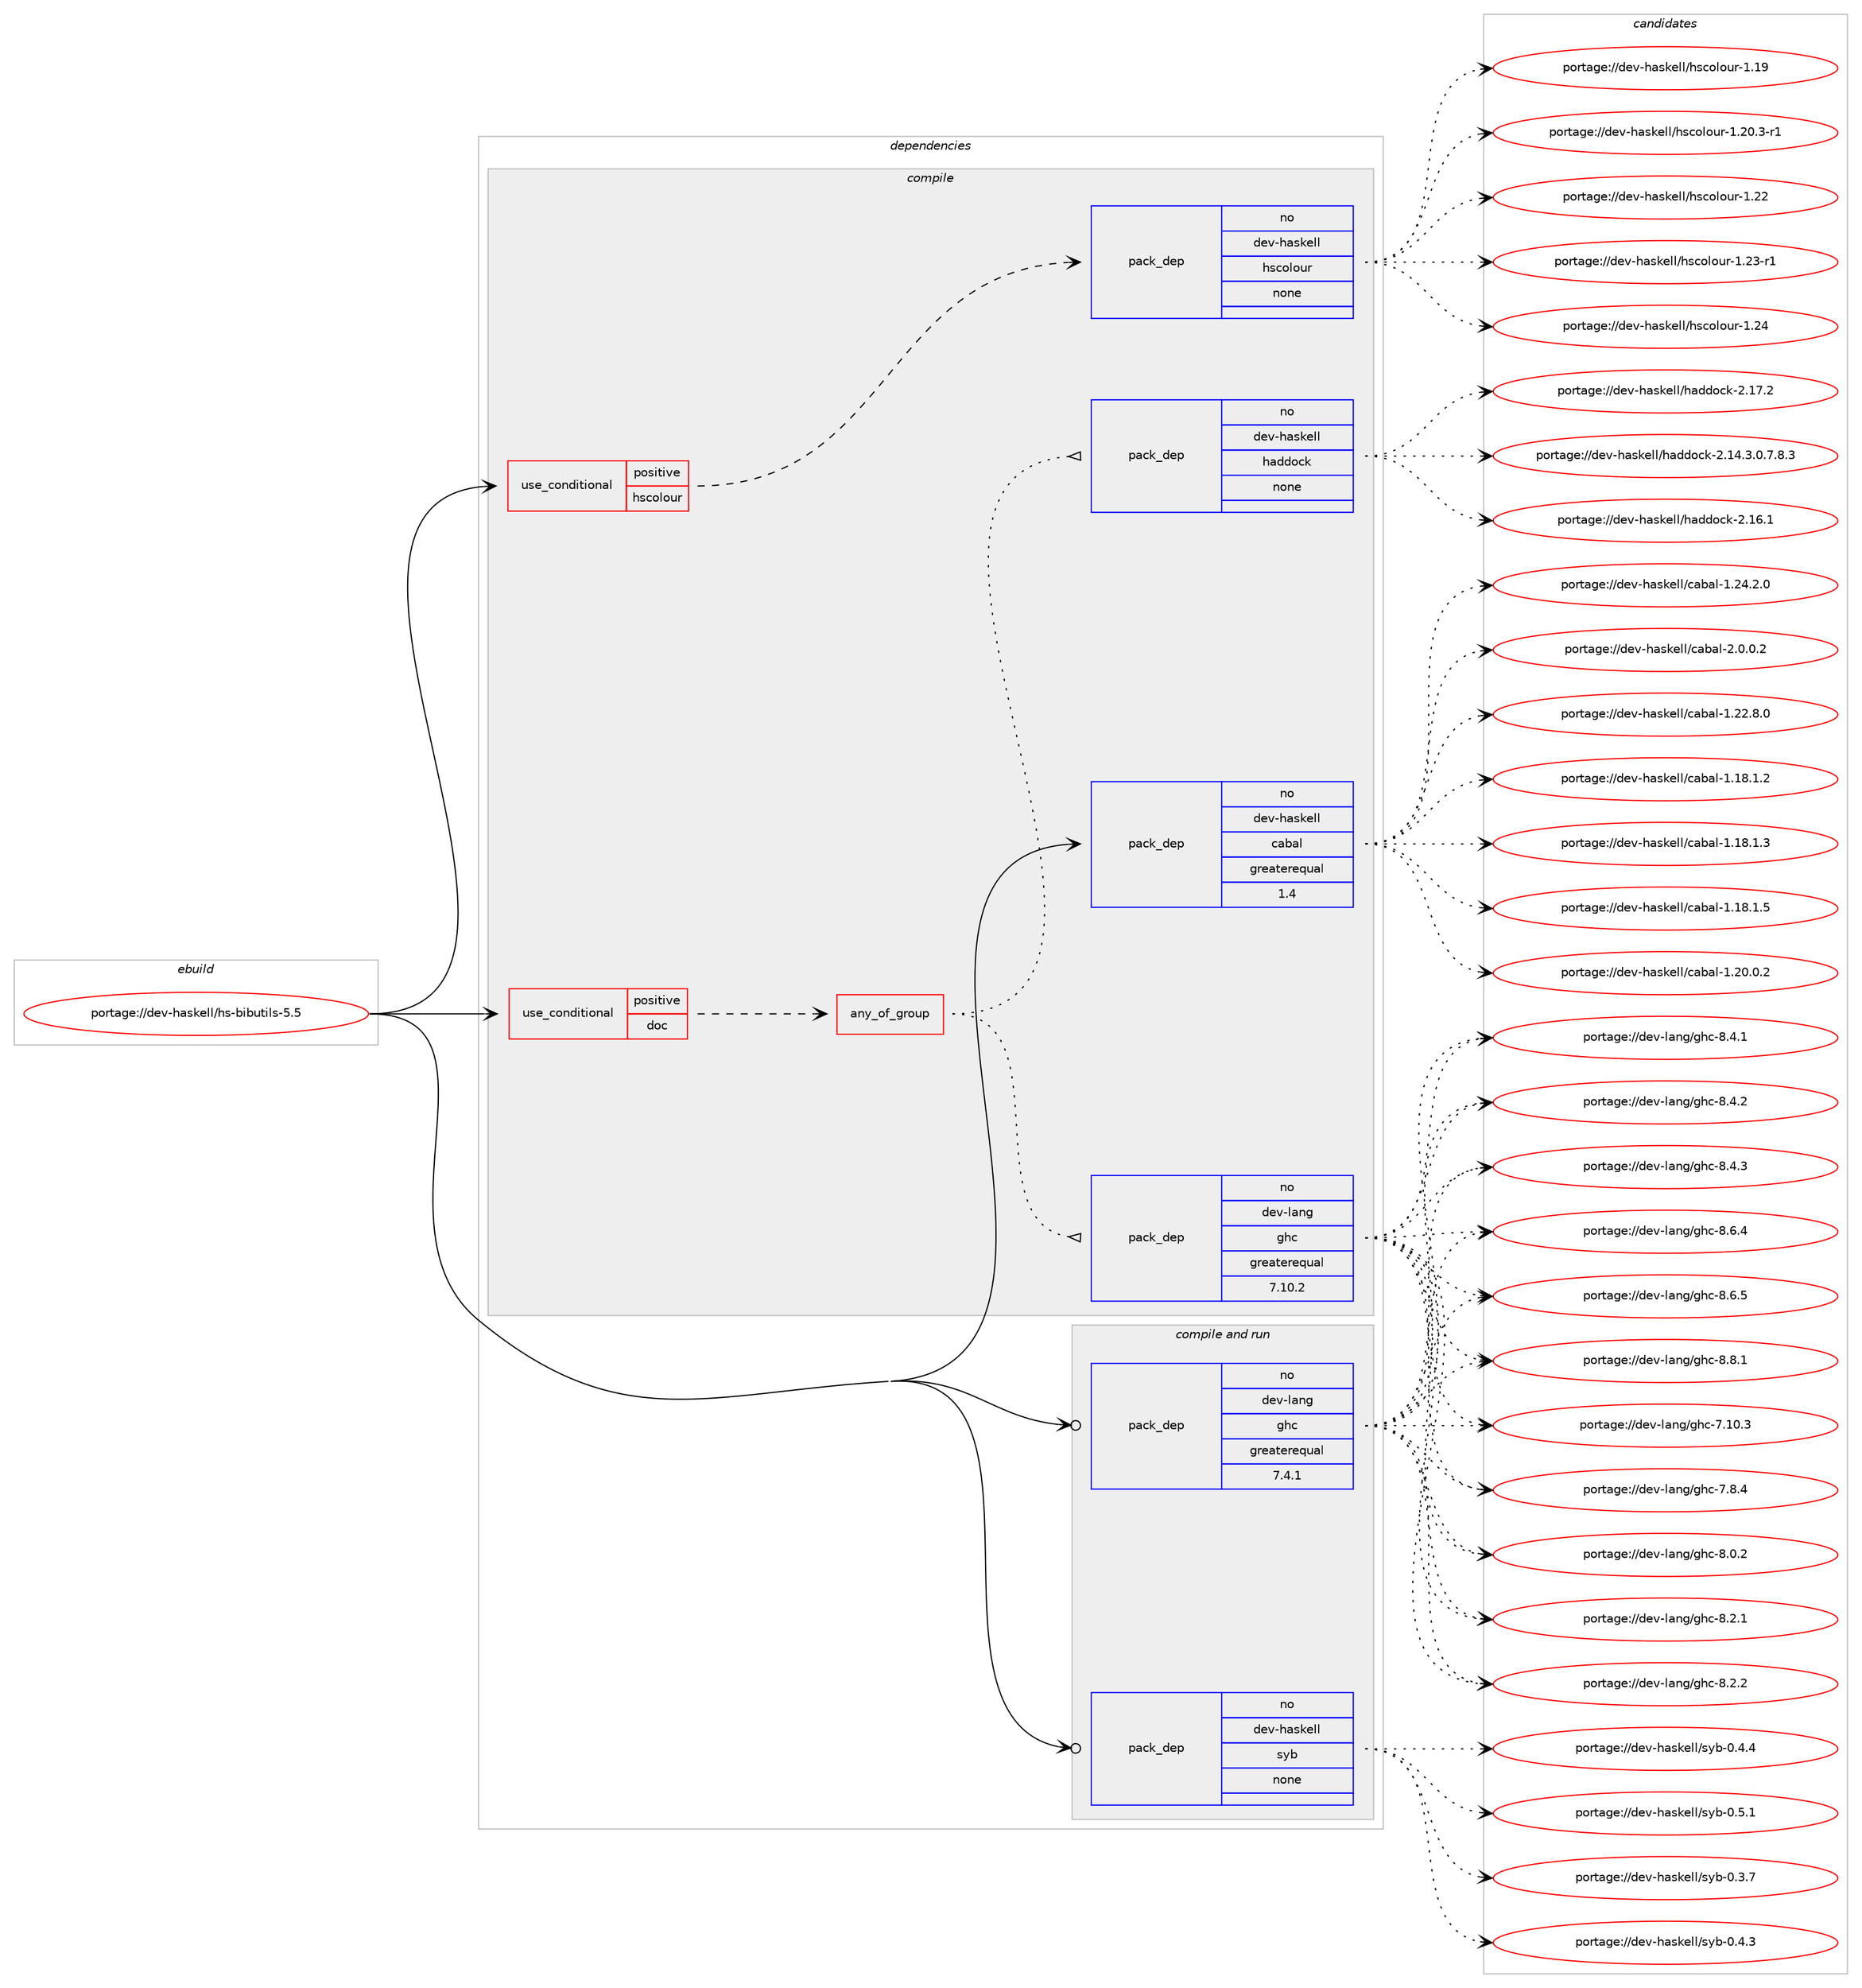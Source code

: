 digraph prolog {

# *************
# Graph options
# *************

newrank=true;
concentrate=true;
compound=true;
graph [rankdir=LR,fontname=Helvetica,fontsize=10,ranksep=1.5];#, ranksep=2.5, nodesep=0.2];
edge  [arrowhead=vee];
node  [fontname=Helvetica,fontsize=10];

# **********
# The ebuild
# **********

subgraph cluster_leftcol {
color=gray;
rank=same;
label=<<i>ebuild</i>>;
id [label="portage://dev-haskell/hs-bibutils-5.5", color=red, width=4, href="../dev-haskell/hs-bibutils-5.5.svg"];
}

# ****************
# The dependencies
# ****************

subgraph cluster_midcol {
color=gray;
label=<<i>dependencies</i>>;
subgraph cluster_compile {
fillcolor="#eeeeee";
style=filled;
label=<<i>compile</i>>;
subgraph cond15551 {
dependency70413 [label=<<TABLE BORDER="0" CELLBORDER="1" CELLSPACING="0" CELLPADDING="4"><TR><TD ROWSPAN="3" CELLPADDING="10">use_conditional</TD></TR><TR><TD>positive</TD></TR><TR><TD>doc</TD></TR></TABLE>>, shape=none, color=red];
subgraph any1825 {
dependency70414 [label=<<TABLE BORDER="0" CELLBORDER="1" CELLSPACING="0" CELLPADDING="4"><TR><TD CELLPADDING="10">any_of_group</TD></TR></TABLE>>, shape=none, color=red];subgraph pack52978 {
dependency70415 [label=<<TABLE BORDER="0" CELLBORDER="1" CELLSPACING="0" CELLPADDING="4" WIDTH="220"><TR><TD ROWSPAN="6" CELLPADDING="30">pack_dep</TD></TR><TR><TD WIDTH="110">no</TD></TR><TR><TD>dev-haskell</TD></TR><TR><TD>haddock</TD></TR><TR><TD>none</TD></TR><TR><TD></TD></TR></TABLE>>, shape=none, color=blue];
}
dependency70414:e -> dependency70415:w [weight=20,style="dotted",arrowhead="oinv"];
subgraph pack52979 {
dependency70416 [label=<<TABLE BORDER="0" CELLBORDER="1" CELLSPACING="0" CELLPADDING="4" WIDTH="220"><TR><TD ROWSPAN="6" CELLPADDING="30">pack_dep</TD></TR><TR><TD WIDTH="110">no</TD></TR><TR><TD>dev-lang</TD></TR><TR><TD>ghc</TD></TR><TR><TD>greaterequal</TD></TR><TR><TD>7.10.2</TD></TR></TABLE>>, shape=none, color=blue];
}
dependency70414:e -> dependency70416:w [weight=20,style="dotted",arrowhead="oinv"];
}
dependency70413:e -> dependency70414:w [weight=20,style="dashed",arrowhead="vee"];
}
id:e -> dependency70413:w [weight=20,style="solid",arrowhead="vee"];
subgraph cond15552 {
dependency70417 [label=<<TABLE BORDER="0" CELLBORDER="1" CELLSPACING="0" CELLPADDING="4"><TR><TD ROWSPAN="3" CELLPADDING="10">use_conditional</TD></TR><TR><TD>positive</TD></TR><TR><TD>hscolour</TD></TR></TABLE>>, shape=none, color=red];
subgraph pack52980 {
dependency70418 [label=<<TABLE BORDER="0" CELLBORDER="1" CELLSPACING="0" CELLPADDING="4" WIDTH="220"><TR><TD ROWSPAN="6" CELLPADDING="30">pack_dep</TD></TR><TR><TD WIDTH="110">no</TD></TR><TR><TD>dev-haskell</TD></TR><TR><TD>hscolour</TD></TR><TR><TD>none</TD></TR><TR><TD></TD></TR></TABLE>>, shape=none, color=blue];
}
dependency70417:e -> dependency70418:w [weight=20,style="dashed",arrowhead="vee"];
}
id:e -> dependency70417:w [weight=20,style="solid",arrowhead="vee"];
subgraph pack52981 {
dependency70419 [label=<<TABLE BORDER="0" CELLBORDER="1" CELLSPACING="0" CELLPADDING="4" WIDTH="220"><TR><TD ROWSPAN="6" CELLPADDING="30">pack_dep</TD></TR><TR><TD WIDTH="110">no</TD></TR><TR><TD>dev-haskell</TD></TR><TR><TD>cabal</TD></TR><TR><TD>greaterequal</TD></TR><TR><TD>1.4</TD></TR></TABLE>>, shape=none, color=blue];
}
id:e -> dependency70419:w [weight=20,style="solid",arrowhead="vee"];
}
subgraph cluster_compileandrun {
fillcolor="#eeeeee";
style=filled;
label=<<i>compile and run</i>>;
subgraph pack52982 {
dependency70420 [label=<<TABLE BORDER="0" CELLBORDER="1" CELLSPACING="0" CELLPADDING="4" WIDTH="220"><TR><TD ROWSPAN="6" CELLPADDING="30">pack_dep</TD></TR><TR><TD WIDTH="110">no</TD></TR><TR><TD>dev-haskell</TD></TR><TR><TD>syb</TD></TR><TR><TD>none</TD></TR><TR><TD></TD></TR></TABLE>>, shape=none, color=blue];
}
id:e -> dependency70420:w [weight=20,style="solid",arrowhead="odotvee"];
subgraph pack52983 {
dependency70421 [label=<<TABLE BORDER="0" CELLBORDER="1" CELLSPACING="0" CELLPADDING="4" WIDTH="220"><TR><TD ROWSPAN="6" CELLPADDING="30">pack_dep</TD></TR><TR><TD WIDTH="110">no</TD></TR><TR><TD>dev-lang</TD></TR><TR><TD>ghc</TD></TR><TR><TD>greaterequal</TD></TR><TR><TD>7.4.1</TD></TR></TABLE>>, shape=none, color=blue];
}
id:e -> dependency70421:w [weight=20,style="solid",arrowhead="odotvee"];
}
subgraph cluster_run {
fillcolor="#eeeeee";
style=filled;
label=<<i>run</i>>;
}
}

# **************
# The candidates
# **************

subgraph cluster_choices {
rank=same;
color=gray;
label=<<i>candidates</i>>;

subgraph choice52978 {
color=black;
nodesep=1;
choiceportage1001011184510497115107101108108471049710010011199107455046495246514648465546564651 [label="portage://dev-haskell/haddock-2.14.3.0.7.8.3", color=red, width=4,href="../dev-haskell/haddock-2.14.3.0.7.8.3.svg"];
choiceportage100101118451049711510710110810847104971001001119910745504649544649 [label="portage://dev-haskell/haddock-2.16.1", color=red, width=4,href="../dev-haskell/haddock-2.16.1.svg"];
choiceportage100101118451049711510710110810847104971001001119910745504649554650 [label="portage://dev-haskell/haddock-2.17.2", color=red, width=4,href="../dev-haskell/haddock-2.17.2.svg"];
dependency70415:e -> choiceportage1001011184510497115107101108108471049710010011199107455046495246514648465546564651:w [style=dotted,weight="100"];
dependency70415:e -> choiceportage100101118451049711510710110810847104971001001119910745504649544649:w [style=dotted,weight="100"];
dependency70415:e -> choiceportage100101118451049711510710110810847104971001001119910745504649554650:w [style=dotted,weight="100"];
}
subgraph choice52979 {
color=black;
nodesep=1;
choiceportage1001011184510897110103471031049945554649484651 [label="portage://dev-lang/ghc-7.10.3", color=red, width=4,href="../dev-lang/ghc-7.10.3.svg"];
choiceportage10010111845108971101034710310499455546564652 [label="portage://dev-lang/ghc-7.8.4", color=red, width=4,href="../dev-lang/ghc-7.8.4.svg"];
choiceportage10010111845108971101034710310499455646484650 [label="portage://dev-lang/ghc-8.0.2", color=red, width=4,href="../dev-lang/ghc-8.0.2.svg"];
choiceportage10010111845108971101034710310499455646504649 [label="portage://dev-lang/ghc-8.2.1", color=red, width=4,href="../dev-lang/ghc-8.2.1.svg"];
choiceportage10010111845108971101034710310499455646504650 [label="portage://dev-lang/ghc-8.2.2", color=red, width=4,href="../dev-lang/ghc-8.2.2.svg"];
choiceportage10010111845108971101034710310499455646524649 [label="portage://dev-lang/ghc-8.4.1", color=red, width=4,href="../dev-lang/ghc-8.4.1.svg"];
choiceportage10010111845108971101034710310499455646524650 [label="portage://dev-lang/ghc-8.4.2", color=red, width=4,href="../dev-lang/ghc-8.4.2.svg"];
choiceportage10010111845108971101034710310499455646524651 [label="portage://dev-lang/ghc-8.4.3", color=red, width=4,href="../dev-lang/ghc-8.4.3.svg"];
choiceportage10010111845108971101034710310499455646544652 [label="portage://dev-lang/ghc-8.6.4", color=red, width=4,href="../dev-lang/ghc-8.6.4.svg"];
choiceportage10010111845108971101034710310499455646544653 [label="portage://dev-lang/ghc-8.6.5", color=red, width=4,href="../dev-lang/ghc-8.6.5.svg"];
choiceportage10010111845108971101034710310499455646564649 [label="portage://dev-lang/ghc-8.8.1", color=red, width=4,href="../dev-lang/ghc-8.8.1.svg"];
dependency70416:e -> choiceportage1001011184510897110103471031049945554649484651:w [style=dotted,weight="100"];
dependency70416:e -> choiceportage10010111845108971101034710310499455546564652:w [style=dotted,weight="100"];
dependency70416:e -> choiceportage10010111845108971101034710310499455646484650:w [style=dotted,weight="100"];
dependency70416:e -> choiceportage10010111845108971101034710310499455646504649:w [style=dotted,weight="100"];
dependency70416:e -> choiceportage10010111845108971101034710310499455646504650:w [style=dotted,weight="100"];
dependency70416:e -> choiceportage10010111845108971101034710310499455646524649:w [style=dotted,weight="100"];
dependency70416:e -> choiceportage10010111845108971101034710310499455646524650:w [style=dotted,weight="100"];
dependency70416:e -> choiceportage10010111845108971101034710310499455646524651:w [style=dotted,weight="100"];
dependency70416:e -> choiceportage10010111845108971101034710310499455646544652:w [style=dotted,weight="100"];
dependency70416:e -> choiceportage10010111845108971101034710310499455646544653:w [style=dotted,weight="100"];
dependency70416:e -> choiceportage10010111845108971101034710310499455646564649:w [style=dotted,weight="100"];
}
subgraph choice52980 {
color=black;
nodesep=1;
choiceportage100101118451049711510710110810847104115991111081111171144549464957 [label="portage://dev-haskell/hscolour-1.19", color=red, width=4,href="../dev-haskell/hscolour-1.19.svg"];
choiceportage10010111845104971151071011081084710411599111108111117114454946504846514511449 [label="portage://dev-haskell/hscolour-1.20.3-r1", color=red, width=4,href="../dev-haskell/hscolour-1.20.3-r1.svg"];
choiceportage100101118451049711510710110810847104115991111081111171144549465050 [label="portage://dev-haskell/hscolour-1.22", color=red, width=4,href="../dev-haskell/hscolour-1.22.svg"];
choiceportage1001011184510497115107101108108471041159911110811111711445494650514511449 [label="portage://dev-haskell/hscolour-1.23-r1", color=red, width=4,href="../dev-haskell/hscolour-1.23-r1.svg"];
choiceportage100101118451049711510710110810847104115991111081111171144549465052 [label="portage://dev-haskell/hscolour-1.24", color=red, width=4,href="../dev-haskell/hscolour-1.24.svg"];
dependency70418:e -> choiceportage100101118451049711510710110810847104115991111081111171144549464957:w [style=dotted,weight="100"];
dependency70418:e -> choiceportage10010111845104971151071011081084710411599111108111117114454946504846514511449:w [style=dotted,weight="100"];
dependency70418:e -> choiceportage100101118451049711510710110810847104115991111081111171144549465050:w [style=dotted,weight="100"];
dependency70418:e -> choiceportage1001011184510497115107101108108471041159911110811111711445494650514511449:w [style=dotted,weight="100"];
dependency70418:e -> choiceportage100101118451049711510710110810847104115991111081111171144549465052:w [style=dotted,weight="100"];
}
subgraph choice52981 {
color=black;
nodesep=1;
choiceportage10010111845104971151071011081084799979897108454946495646494650 [label="portage://dev-haskell/cabal-1.18.1.2", color=red, width=4,href="../dev-haskell/cabal-1.18.1.2.svg"];
choiceportage10010111845104971151071011081084799979897108454946495646494651 [label="portage://dev-haskell/cabal-1.18.1.3", color=red, width=4,href="../dev-haskell/cabal-1.18.1.3.svg"];
choiceportage10010111845104971151071011081084799979897108454946495646494653 [label="portage://dev-haskell/cabal-1.18.1.5", color=red, width=4,href="../dev-haskell/cabal-1.18.1.5.svg"];
choiceportage10010111845104971151071011081084799979897108454946504846484650 [label="portage://dev-haskell/cabal-1.20.0.2", color=red, width=4,href="../dev-haskell/cabal-1.20.0.2.svg"];
choiceportage10010111845104971151071011081084799979897108454946505046564648 [label="portage://dev-haskell/cabal-1.22.8.0", color=red, width=4,href="../dev-haskell/cabal-1.22.8.0.svg"];
choiceportage10010111845104971151071011081084799979897108454946505246504648 [label="portage://dev-haskell/cabal-1.24.2.0", color=red, width=4,href="../dev-haskell/cabal-1.24.2.0.svg"];
choiceportage100101118451049711510710110810847999798971084550464846484650 [label="portage://dev-haskell/cabal-2.0.0.2", color=red, width=4,href="../dev-haskell/cabal-2.0.0.2.svg"];
dependency70419:e -> choiceportage10010111845104971151071011081084799979897108454946495646494650:w [style=dotted,weight="100"];
dependency70419:e -> choiceportage10010111845104971151071011081084799979897108454946495646494651:w [style=dotted,weight="100"];
dependency70419:e -> choiceportage10010111845104971151071011081084799979897108454946495646494653:w [style=dotted,weight="100"];
dependency70419:e -> choiceportage10010111845104971151071011081084799979897108454946504846484650:w [style=dotted,weight="100"];
dependency70419:e -> choiceportage10010111845104971151071011081084799979897108454946505046564648:w [style=dotted,weight="100"];
dependency70419:e -> choiceportage10010111845104971151071011081084799979897108454946505246504648:w [style=dotted,weight="100"];
dependency70419:e -> choiceportage100101118451049711510710110810847999798971084550464846484650:w [style=dotted,weight="100"];
}
subgraph choice52982 {
color=black;
nodesep=1;
choiceportage10010111845104971151071011081084711512198454846514655 [label="portage://dev-haskell/syb-0.3.7", color=red, width=4,href="../dev-haskell/syb-0.3.7.svg"];
choiceportage10010111845104971151071011081084711512198454846524651 [label="portage://dev-haskell/syb-0.4.3", color=red, width=4,href="../dev-haskell/syb-0.4.3.svg"];
choiceportage10010111845104971151071011081084711512198454846524652 [label="portage://dev-haskell/syb-0.4.4", color=red, width=4,href="../dev-haskell/syb-0.4.4.svg"];
choiceportage10010111845104971151071011081084711512198454846534649 [label="portage://dev-haskell/syb-0.5.1", color=red, width=4,href="../dev-haskell/syb-0.5.1.svg"];
dependency70420:e -> choiceportage10010111845104971151071011081084711512198454846514655:w [style=dotted,weight="100"];
dependency70420:e -> choiceportage10010111845104971151071011081084711512198454846524651:w [style=dotted,weight="100"];
dependency70420:e -> choiceportage10010111845104971151071011081084711512198454846524652:w [style=dotted,weight="100"];
dependency70420:e -> choiceportage10010111845104971151071011081084711512198454846534649:w [style=dotted,weight="100"];
}
subgraph choice52983 {
color=black;
nodesep=1;
choiceportage1001011184510897110103471031049945554649484651 [label="portage://dev-lang/ghc-7.10.3", color=red, width=4,href="../dev-lang/ghc-7.10.3.svg"];
choiceportage10010111845108971101034710310499455546564652 [label="portage://dev-lang/ghc-7.8.4", color=red, width=4,href="../dev-lang/ghc-7.8.4.svg"];
choiceportage10010111845108971101034710310499455646484650 [label="portage://dev-lang/ghc-8.0.2", color=red, width=4,href="../dev-lang/ghc-8.0.2.svg"];
choiceportage10010111845108971101034710310499455646504649 [label="portage://dev-lang/ghc-8.2.1", color=red, width=4,href="../dev-lang/ghc-8.2.1.svg"];
choiceportage10010111845108971101034710310499455646504650 [label="portage://dev-lang/ghc-8.2.2", color=red, width=4,href="../dev-lang/ghc-8.2.2.svg"];
choiceportage10010111845108971101034710310499455646524649 [label="portage://dev-lang/ghc-8.4.1", color=red, width=4,href="../dev-lang/ghc-8.4.1.svg"];
choiceportage10010111845108971101034710310499455646524650 [label="portage://dev-lang/ghc-8.4.2", color=red, width=4,href="../dev-lang/ghc-8.4.2.svg"];
choiceportage10010111845108971101034710310499455646524651 [label="portage://dev-lang/ghc-8.4.3", color=red, width=4,href="../dev-lang/ghc-8.4.3.svg"];
choiceportage10010111845108971101034710310499455646544652 [label="portage://dev-lang/ghc-8.6.4", color=red, width=4,href="../dev-lang/ghc-8.6.4.svg"];
choiceportage10010111845108971101034710310499455646544653 [label="portage://dev-lang/ghc-8.6.5", color=red, width=4,href="../dev-lang/ghc-8.6.5.svg"];
choiceportage10010111845108971101034710310499455646564649 [label="portage://dev-lang/ghc-8.8.1", color=red, width=4,href="../dev-lang/ghc-8.8.1.svg"];
dependency70421:e -> choiceportage1001011184510897110103471031049945554649484651:w [style=dotted,weight="100"];
dependency70421:e -> choiceportage10010111845108971101034710310499455546564652:w [style=dotted,weight="100"];
dependency70421:e -> choiceportage10010111845108971101034710310499455646484650:w [style=dotted,weight="100"];
dependency70421:e -> choiceportage10010111845108971101034710310499455646504649:w [style=dotted,weight="100"];
dependency70421:e -> choiceportage10010111845108971101034710310499455646504650:w [style=dotted,weight="100"];
dependency70421:e -> choiceportage10010111845108971101034710310499455646524649:w [style=dotted,weight="100"];
dependency70421:e -> choiceportage10010111845108971101034710310499455646524650:w [style=dotted,weight="100"];
dependency70421:e -> choiceportage10010111845108971101034710310499455646524651:w [style=dotted,weight="100"];
dependency70421:e -> choiceportage10010111845108971101034710310499455646544652:w [style=dotted,weight="100"];
dependency70421:e -> choiceportage10010111845108971101034710310499455646544653:w [style=dotted,weight="100"];
dependency70421:e -> choiceportage10010111845108971101034710310499455646564649:w [style=dotted,weight="100"];
}
}

}
